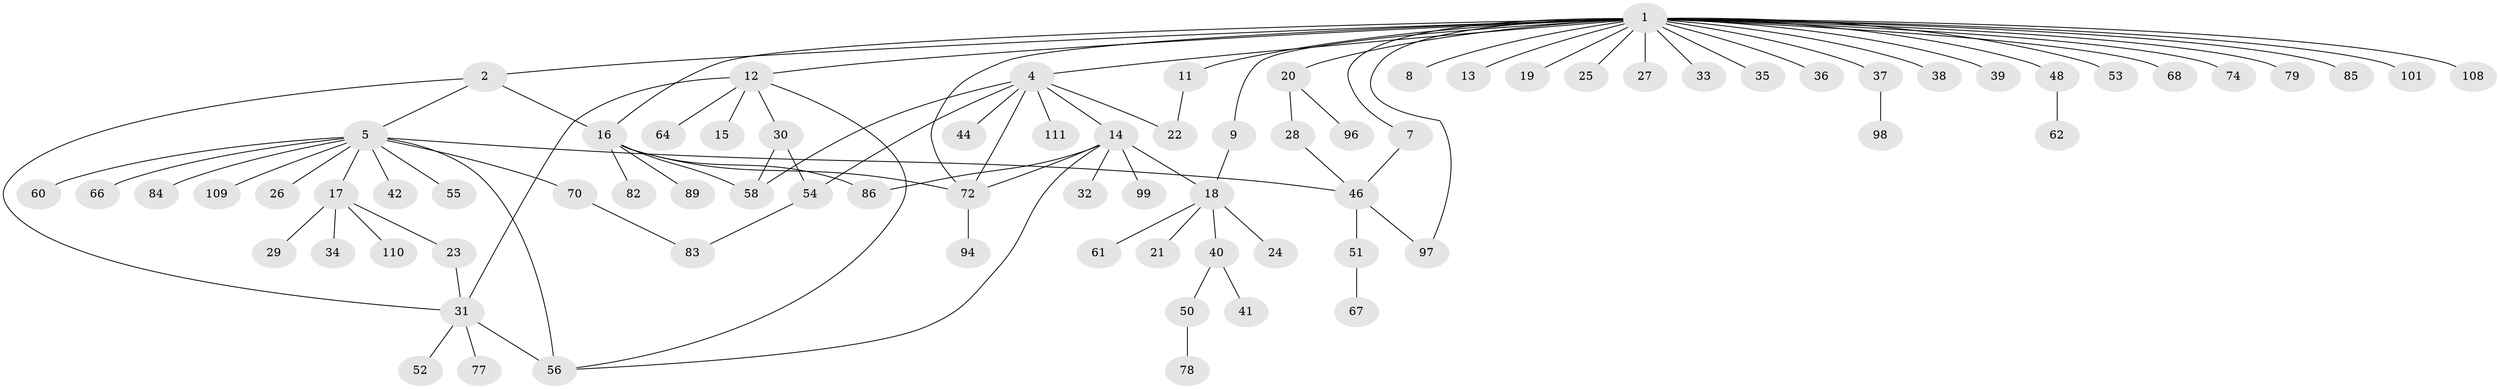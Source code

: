 // original degree distribution, {21: 0.008849557522123894, 5: 0.02654867256637168, 10: 0.008849557522123894, 9: 0.008849557522123894, 12: 0.008849557522123894, 1: 0.5398230088495575, 3: 0.07964601769911504, 2: 0.22123893805309736, 7: 0.02654867256637168, 6: 0.02654867256637168, 4: 0.04424778761061947}
// Generated by graph-tools (version 1.1) at 2025/11/02/27/25 16:11:14]
// undirected, 79 vertices, 97 edges
graph export_dot {
graph [start="1"]
  node [color=gray90,style=filled];
  1 [super="+3"];
  2 [super="+112"];
  4 [super="+6"];
  5 [super="+10"];
  7 [super="+47"];
  8;
  9;
  11 [super="+81"];
  12 [super="+43"];
  13;
  14 [super="+100"];
  15;
  16 [super="+65"];
  17 [super="+45"];
  18 [super="+91"];
  19;
  20 [super="+103"];
  21;
  22;
  23 [super="+49"];
  24;
  25;
  26;
  27;
  28 [super="+90"];
  29 [super="+73"];
  30 [super="+75"];
  31 [super="+57"];
  32;
  33;
  34;
  35;
  36;
  37;
  38;
  39 [super="+102"];
  40 [super="+63"];
  41;
  42 [super="+80"];
  44;
  46 [super="+113"];
  48 [super="+71"];
  50 [super="+106"];
  51;
  52;
  53;
  54 [super="+104"];
  55 [super="+107"];
  56 [super="+59"];
  58 [super="+93"];
  60;
  61 [super="+69"];
  62 [super="+95"];
  64;
  66;
  67;
  68;
  70 [super="+88"];
  72 [super="+92"];
  74 [super="+76"];
  77;
  78;
  79 [super="+87"];
  82;
  83;
  84 [super="+105"];
  85;
  86;
  89;
  94;
  96;
  97;
  98;
  99;
  101;
  108;
  109;
  110;
  111;
  1 -- 2;
  1 -- 4;
  1 -- 8;
  1 -- 9;
  1 -- 11;
  1 -- 12;
  1 -- 13;
  1 -- 16;
  1 -- 19;
  1 -- 25;
  1 -- 27;
  1 -- 33;
  1 -- 35;
  1 -- 37;
  1 -- 38;
  1 -- 48;
  1 -- 53;
  1 -- 74;
  1 -- 79;
  1 -- 101;
  1 -- 97;
  1 -- 68;
  1 -- 36;
  1 -- 39;
  1 -- 7;
  1 -- 108;
  1 -- 20;
  1 -- 85;
  1 -- 72;
  2 -- 5;
  2 -- 16;
  2 -- 31;
  4 -- 14;
  4 -- 22;
  4 -- 44;
  4 -- 111;
  4 -- 54;
  4 -- 58;
  4 -- 72;
  5 -- 17;
  5 -- 26;
  5 -- 55;
  5 -- 56;
  5 -- 60;
  5 -- 66;
  5 -- 70;
  5 -- 84;
  5 -- 109;
  5 -- 42;
  5 -- 46;
  7 -- 46;
  9 -- 18;
  11 -- 22;
  12 -- 15;
  12 -- 30;
  12 -- 31;
  12 -- 64;
  12 -- 56;
  14 -- 18;
  14 -- 32;
  14 -- 99;
  14 -- 56;
  14 -- 86;
  14 -- 72;
  16 -- 58;
  16 -- 72;
  16 -- 82;
  16 -- 86;
  16 -- 89;
  17 -- 23;
  17 -- 29;
  17 -- 34;
  17 -- 110;
  18 -- 21;
  18 -- 24;
  18 -- 40;
  18 -- 61;
  20 -- 28;
  20 -- 96;
  23 -- 31;
  28 -- 46;
  30 -- 54;
  30 -- 58;
  31 -- 52;
  31 -- 56;
  31 -- 77;
  37 -- 98;
  40 -- 41;
  40 -- 50;
  46 -- 51;
  46 -- 97;
  48 -- 62;
  50 -- 78;
  51 -- 67;
  54 -- 83;
  70 -- 83;
  72 -- 94;
}
